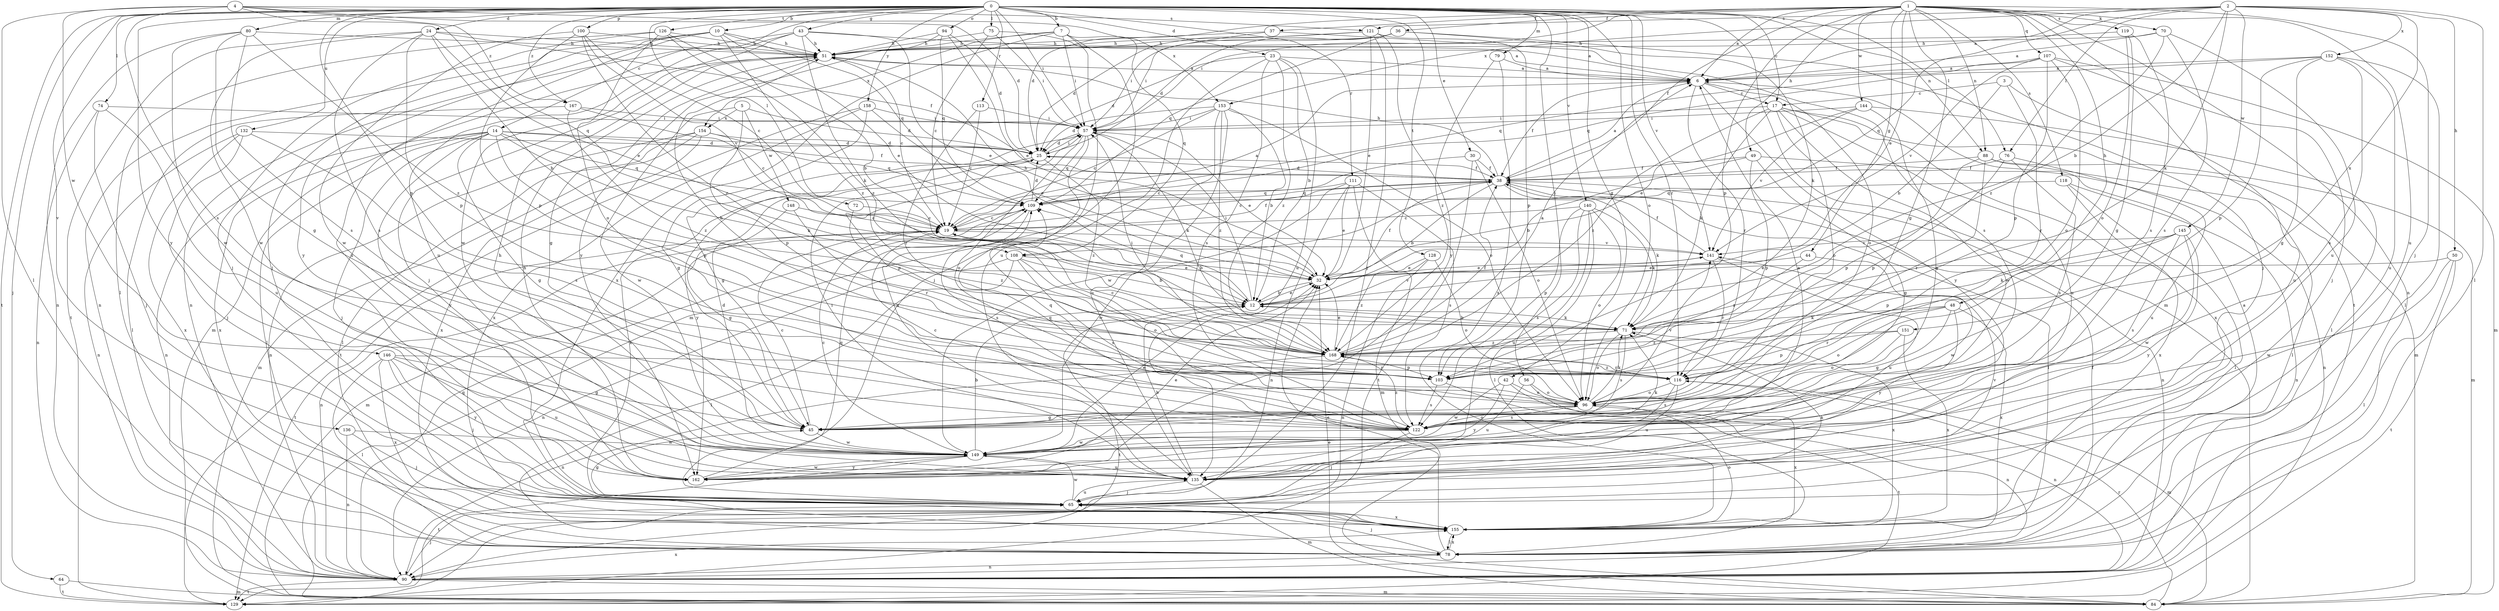 strict digraph  {
0;
1;
2;
3;
4;
5;
6;
7;
10;
12;
14;
17;
19;
23;
24;
25;
30;
32;
36;
37;
38;
42;
43;
44;
45;
48;
49;
50;
51;
56;
57;
64;
65;
70;
71;
72;
74;
75;
76;
78;
79;
80;
84;
88;
90;
94;
96;
100;
103;
107;
108;
109;
111;
113;
116;
118;
119;
121;
122;
126;
128;
129;
132;
135;
136;
140;
141;
144;
145;
146;
148;
149;
151;
152;
153;
154;
155;
158;
162;
167;
168;
0 -> 7  [label=b];
0 -> 10  [label=b];
0 -> 14  [label=c];
0 -> 17  [label=c];
0 -> 23  [label=d];
0 -> 24  [label=d];
0 -> 30  [label=e];
0 -> 42  [label=g];
0 -> 43  [label=g];
0 -> 56  [label=i];
0 -> 57  [label=i];
0 -> 64  [label=j];
0 -> 72  [label=l];
0 -> 74  [label=l];
0 -> 75  [label=l];
0 -> 76  [label=l];
0 -> 79  [label=m];
0 -> 80  [label=m];
0 -> 84  [label=m];
0 -> 88  [label=n];
0 -> 94  [label=o];
0 -> 96  [label=o];
0 -> 100  [label=p];
0 -> 103  [label=p];
0 -> 111  [label=r];
0 -> 113  [label=r];
0 -> 116  [label=r];
0 -> 126  [label=t];
0 -> 128  [label=t];
0 -> 129  [label=t];
0 -> 132  [label=u];
0 -> 136  [label=v];
0 -> 140  [label=v];
0 -> 141  [label=v];
0 -> 158  [label=y];
0 -> 162  [label=y];
0 -> 167  [label=z];
1 -> 6  [label=a];
1 -> 25  [label=d];
1 -> 32  [label=e];
1 -> 36  [label=f];
1 -> 37  [label=f];
1 -> 38  [label=f];
1 -> 44  [label=g];
1 -> 45  [label=g];
1 -> 48  [label=h];
1 -> 49  [label=h];
1 -> 57  [label=i];
1 -> 65  [label=j];
1 -> 70  [label=k];
1 -> 88  [label=n];
1 -> 90  [label=n];
1 -> 103  [label=p];
1 -> 107  [label=q];
1 -> 118  [label=s];
1 -> 119  [label=s];
1 -> 129  [label=t];
1 -> 135  [label=u];
1 -> 144  [label=w];
2 -> 6  [label=a];
2 -> 12  [label=b];
2 -> 50  [label=h];
2 -> 71  [label=k];
2 -> 76  [label=l];
2 -> 78  [label=l];
2 -> 108  [label=q];
2 -> 121  [label=s];
2 -> 145  [label=w];
2 -> 151  [label=x];
2 -> 152  [label=x];
2 -> 153  [label=x];
3 -> 12  [label=b];
3 -> 17  [label=c];
3 -> 116  [label=r];
3 -> 135  [label=u];
4 -> 25  [label=d];
4 -> 78  [label=l];
4 -> 108  [label=q];
4 -> 121  [label=s];
4 -> 122  [label=s];
4 -> 146  [label=w];
4 -> 153  [label=x];
4 -> 167  [label=z];
5 -> 25  [label=d];
5 -> 103  [label=p];
5 -> 148  [label=w];
5 -> 149  [label=w];
5 -> 154  [label=x];
6 -> 17  [label=c];
6 -> 38  [label=f];
6 -> 96  [label=o];
6 -> 116  [label=r];
6 -> 162  [label=y];
7 -> 51  [label=h];
7 -> 57  [label=i];
7 -> 84  [label=m];
7 -> 108  [label=q];
7 -> 135  [label=u];
7 -> 154  [label=x];
7 -> 155  [label=x];
10 -> 32  [label=e];
10 -> 51  [label=h];
10 -> 65  [label=j];
10 -> 90  [label=n];
10 -> 109  [label=q];
10 -> 135  [label=u];
10 -> 162  [label=y];
10 -> 168  [label=z];
12 -> 32  [label=e];
12 -> 57  [label=i];
12 -> 71  [label=k];
12 -> 109  [label=q];
12 -> 129  [label=t];
12 -> 141  [label=v];
14 -> 25  [label=d];
14 -> 38  [label=f];
14 -> 45  [label=g];
14 -> 65  [label=j];
14 -> 71  [label=k];
14 -> 78  [label=l];
14 -> 90  [label=n];
14 -> 103  [label=p];
14 -> 109  [label=q];
14 -> 155  [label=x];
14 -> 162  [label=y];
17 -> 57  [label=i];
17 -> 71  [label=k];
17 -> 84  [label=m];
17 -> 96  [label=o];
17 -> 135  [label=u];
17 -> 149  [label=w];
17 -> 155  [label=x];
17 -> 168  [label=z];
19 -> 6  [label=a];
19 -> 12  [label=b];
19 -> 38  [label=f];
19 -> 90  [label=n];
19 -> 129  [label=t];
19 -> 141  [label=v];
23 -> 6  [label=a];
23 -> 12  [label=b];
23 -> 25  [label=d];
23 -> 65  [label=j];
23 -> 122  [label=s];
23 -> 135  [label=u];
23 -> 168  [label=z];
24 -> 12  [label=b];
24 -> 32  [label=e];
24 -> 38  [label=f];
24 -> 51  [label=h];
24 -> 103  [label=p];
24 -> 122  [label=s];
24 -> 129  [label=t];
24 -> 149  [label=w];
25 -> 38  [label=f];
25 -> 57  [label=i];
25 -> 103  [label=p];
25 -> 155  [label=x];
25 -> 162  [label=y];
25 -> 168  [label=z];
30 -> 19  [label=c];
30 -> 38  [label=f];
30 -> 96  [label=o];
30 -> 129  [label=t];
32 -> 12  [label=b];
32 -> 38  [label=f];
32 -> 51  [label=h];
36 -> 25  [label=d];
36 -> 51  [label=h];
36 -> 57  [label=i];
36 -> 65  [label=j];
36 -> 71  [label=k];
36 -> 109  [label=q];
37 -> 51  [label=h];
37 -> 57  [label=i];
37 -> 122  [label=s];
38 -> 6  [label=a];
38 -> 12  [label=b];
38 -> 19  [label=c];
38 -> 25  [label=d];
38 -> 51  [label=h];
38 -> 71  [label=k];
38 -> 78  [label=l];
38 -> 90  [label=n];
38 -> 109  [label=q];
42 -> 90  [label=n];
42 -> 96  [label=o];
42 -> 149  [label=w];
42 -> 162  [label=y];
43 -> 6  [label=a];
43 -> 32  [label=e];
43 -> 51  [label=h];
43 -> 90  [label=n];
43 -> 135  [label=u];
43 -> 149  [label=w];
43 -> 168  [label=z];
44 -> 32  [label=e];
44 -> 149  [label=w];
44 -> 168  [label=z];
45 -> 19  [label=c];
45 -> 149  [label=w];
48 -> 45  [label=g];
48 -> 71  [label=k];
48 -> 96  [label=o];
48 -> 116  [label=r];
48 -> 155  [label=x];
48 -> 162  [label=y];
49 -> 12  [label=b];
49 -> 38  [label=f];
49 -> 45  [label=g];
49 -> 90  [label=n];
49 -> 103  [label=p];
50 -> 32  [label=e];
50 -> 78  [label=l];
50 -> 129  [label=t];
50 -> 149  [label=w];
51 -> 6  [label=a];
51 -> 19  [label=c];
51 -> 45  [label=g];
51 -> 65  [label=j];
51 -> 84  [label=m];
56 -> 90  [label=n];
56 -> 96  [label=o];
56 -> 135  [label=u];
57 -> 25  [label=d];
57 -> 32  [label=e];
57 -> 45  [label=g];
57 -> 71  [label=k];
57 -> 96  [label=o];
57 -> 109  [label=q];
57 -> 135  [label=u];
64 -> 84  [label=m];
64 -> 129  [label=t];
65 -> 45  [label=g];
65 -> 71  [label=k];
65 -> 135  [label=u];
65 -> 141  [label=v];
65 -> 149  [label=w];
65 -> 155  [label=x];
70 -> 6  [label=a];
70 -> 51  [label=h];
70 -> 122  [label=s];
70 -> 135  [label=u];
70 -> 168  [label=z];
71 -> 12  [label=b];
71 -> 96  [label=o];
71 -> 122  [label=s];
71 -> 155  [label=x];
71 -> 168  [label=z];
72 -> 19  [label=c];
72 -> 168  [label=z];
74 -> 57  [label=i];
74 -> 65  [label=j];
74 -> 90  [label=n];
74 -> 135  [label=u];
75 -> 6  [label=a];
75 -> 19  [label=c];
75 -> 51  [label=h];
75 -> 57  [label=i];
76 -> 38  [label=f];
76 -> 103  [label=p];
76 -> 122  [label=s];
76 -> 135  [label=u];
78 -> 32  [label=e];
78 -> 38  [label=f];
78 -> 65  [label=j];
78 -> 90  [label=n];
78 -> 155  [label=x];
79 -> 6  [label=a];
79 -> 155  [label=x];
79 -> 168  [label=z];
80 -> 45  [label=g];
80 -> 51  [label=h];
80 -> 90  [label=n];
80 -> 122  [label=s];
80 -> 149  [label=w];
80 -> 168  [label=z];
84 -> 32  [label=e];
84 -> 116  [label=r];
88 -> 38  [label=f];
88 -> 78  [label=l];
88 -> 84  [label=m];
88 -> 103  [label=p];
88 -> 116  [label=r];
90 -> 65  [label=j];
90 -> 84  [label=m];
90 -> 109  [label=q];
90 -> 129  [label=t];
90 -> 155  [label=x];
94 -> 25  [label=d];
94 -> 32  [label=e];
94 -> 51  [label=h];
94 -> 109  [label=q];
94 -> 162  [label=y];
96 -> 45  [label=g];
96 -> 71  [label=k];
96 -> 109  [label=q];
96 -> 122  [label=s];
96 -> 141  [label=v];
96 -> 155  [label=x];
100 -> 19  [label=c];
100 -> 51  [label=h];
100 -> 103  [label=p];
100 -> 141  [label=v];
100 -> 149  [label=w];
100 -> 168  [label=z];
103 -> 51  [label=h];
103 -> 122  [label=s];
103 -> 129  [label=t];
107 -> 6  [label=a];
107 -> 65  [label=j];
107 -> 84  [label=m];
107 -> 96  [label=o];
107 -> 103  [label=p];
107 -> 109  [label=q];
107 -> 141  [label=v];
108 -> 12  [label=b];
108 -> 32  [label=e];
108 -> 78  [label=l];
108 -> 90  [label=n];
108 -> 96  [label=o];
108 -> 122  [label=s];
109 -> 19  [label=c];
109 -> 25  [label=d];
109 -> 84  [label=m];
109 -> 122  [label=s];
111 -> 32  [label=e];
111 -> 84  [label=m];
111 -> 90  [label=n];
111 -> 109  [label=q];
111 -> 122  [label=s];
111 -> 149  [label=w];
113 -> 19  [label=c];
113 -> 57  [label=i];
113 -> 116  [label=r];
116 -> 84  [label=m];
116 -> 96  [label=o];
116 -> 122  [label=s];
116 -> 135  [label=u];
116 -> 168  [label=z];
118 -> 78  [label=l];
118 -> 90  [label=n];
118 -> 109  [label=q];
118 -> 155  [label=x];
119 -> 45  [label=g];
119 -> 51  [label=h];
119 -> 96  [label=o];
119 -> 122  [label=s];
121 -> 25  [label=d];
121 -> 32  [label=e];
121 -> 51  [label=h];
121 -> 65  [label=j];
121 -> 103  [label=p];
121 -> 162  [label=y];
122 -> 19  [label=c];
122 -> 65  [label=j];
122 -> 96  [label=o];
122 -> 109  [label=q];
122 -> 149  [label=w];
122 -> 168  [label=z];
126 -> 12  [label=b];
126 -> 51  [label=h];
126 -> 65  [label=j];
126 -> 71  [label=k];
126 -> 78  [label=l];
126 -> 96  [label=o];
128 -> 32  [label=e];
128 -> 90  [label=n];
128 -> 96  [label=o];
128 -> 168  [label=z];
132 -> 25  [label=d];
132 -> 65  [label=j];
132 -> 90  [label=n];
132 -> 122  [label=s];
132 -> 155  [label=x];
135 -> 12  [label=b];
135 -> 57  [label=i];
135 -> 65  [label=j];
135 -> 84  [label=m];
136 -> 65  [label=j];
136 -> 90  [label=n];
136 -> 149  [label=w];
140 -> 19  [label=c];
140 -> 71  [label=k];
140 -> 78  [label=l];
140 -> 96  [label=o];
140 -> 103  [label=p];
140 -> 122  [label=s];
140 -> 135  [label=u];
141 -> 32  [label=e];
141 -> 38  [label=f];
141 -> 116  [label=r];
141 -> 135  [label=u];
144 -> 32  [label=e];
144 -> 45  [label=g];
144 -> 57  [label=i];
144 -> 78  [label=l];
144 -> 141  [label=v];
145 -> 71  [label=k];
145 -> 103  [label=p];
145 -> 122  [label=s];
145 -> 141  [label=v];
145 -> 149  [label=w];
145 -> 162  [label=y];
146 -> 45  [label=g];
146 -> 65  [label=j];
146 -> 78  [label=l];
146 -> 116  [label=r];
146 -> 135  [label=u];
146 -> 155  [label=x];
146 -> 162  [label=y];
148 -> 19  [label=c];
148 -> 45  [label=g];
148 -> 116  [label=r];
149 -> 6  [label=a];
149 -> 12  [label=b];
149 -> 19  [label=c];
149 -> 25  [label=d];
149 -> 32  [label=e];
149 -> 51  [label=h];
149 -> 71  [label=k];
149 -> 129  [label=t];
149 -> 135  [label=u];
149 -> 162  [label=y];
151 -> 96  [label=o];
151 -> 103  [label=p];
151 -> 155  [label=x];
151 -> 168  [label=z];
152 -> 6  [label=a];
152 -> 45  [label=g];
152 -> 78  [label=l];
152 -> 103  [label=p];
152 -> 109  [label=q];
152 -> 122  [label=s];
152 -> 135  [label=u];
153 -> 12  [label=b];
153 -> 19  [label=c];
153 -> 25  [label=d];
153 -> 57  [label=i];
153 -> 96  [label=o];
153 -> 135  [label=u];
153 -> 149  [label=w];
153 -> 168  [label=z];
154 -> 25  [label=d];
154 -> 78  [label=l];
154 -> 84  [label=m];
154 -> 90  [label=n];
154 -> 109  [label=q];
154 -> 155  [label=x];
155 -> 6  [label=a];
155 -> 78  [label=l];
155 -> 96  [label=o];
158 -> 32  [label=e];
158 -> 45  [label=g];
158 -> 57  [label=i];
158 -> 129  [label=t];
158 -> 155  [label=x];
162 -> 32  [label=e];
162 -> 51  [label=h];
162 -> 109  [label=q];
162 -> 149  [label=w];
167 -> 19  [label=c];
167 -> 57  [label=i];
167 -> 78  [label=l];
167 -> 168  [label=z];
168 -> 6  [label=a];
168 -> 19  [label=c];
168 -> 32  [label=e];
168 -> 38  [label=f];
168 -> 57  [label=i];
168 -> 90  [label=n];
168 -> 103  [label=p];
168 -> 116  [label=r];
}
